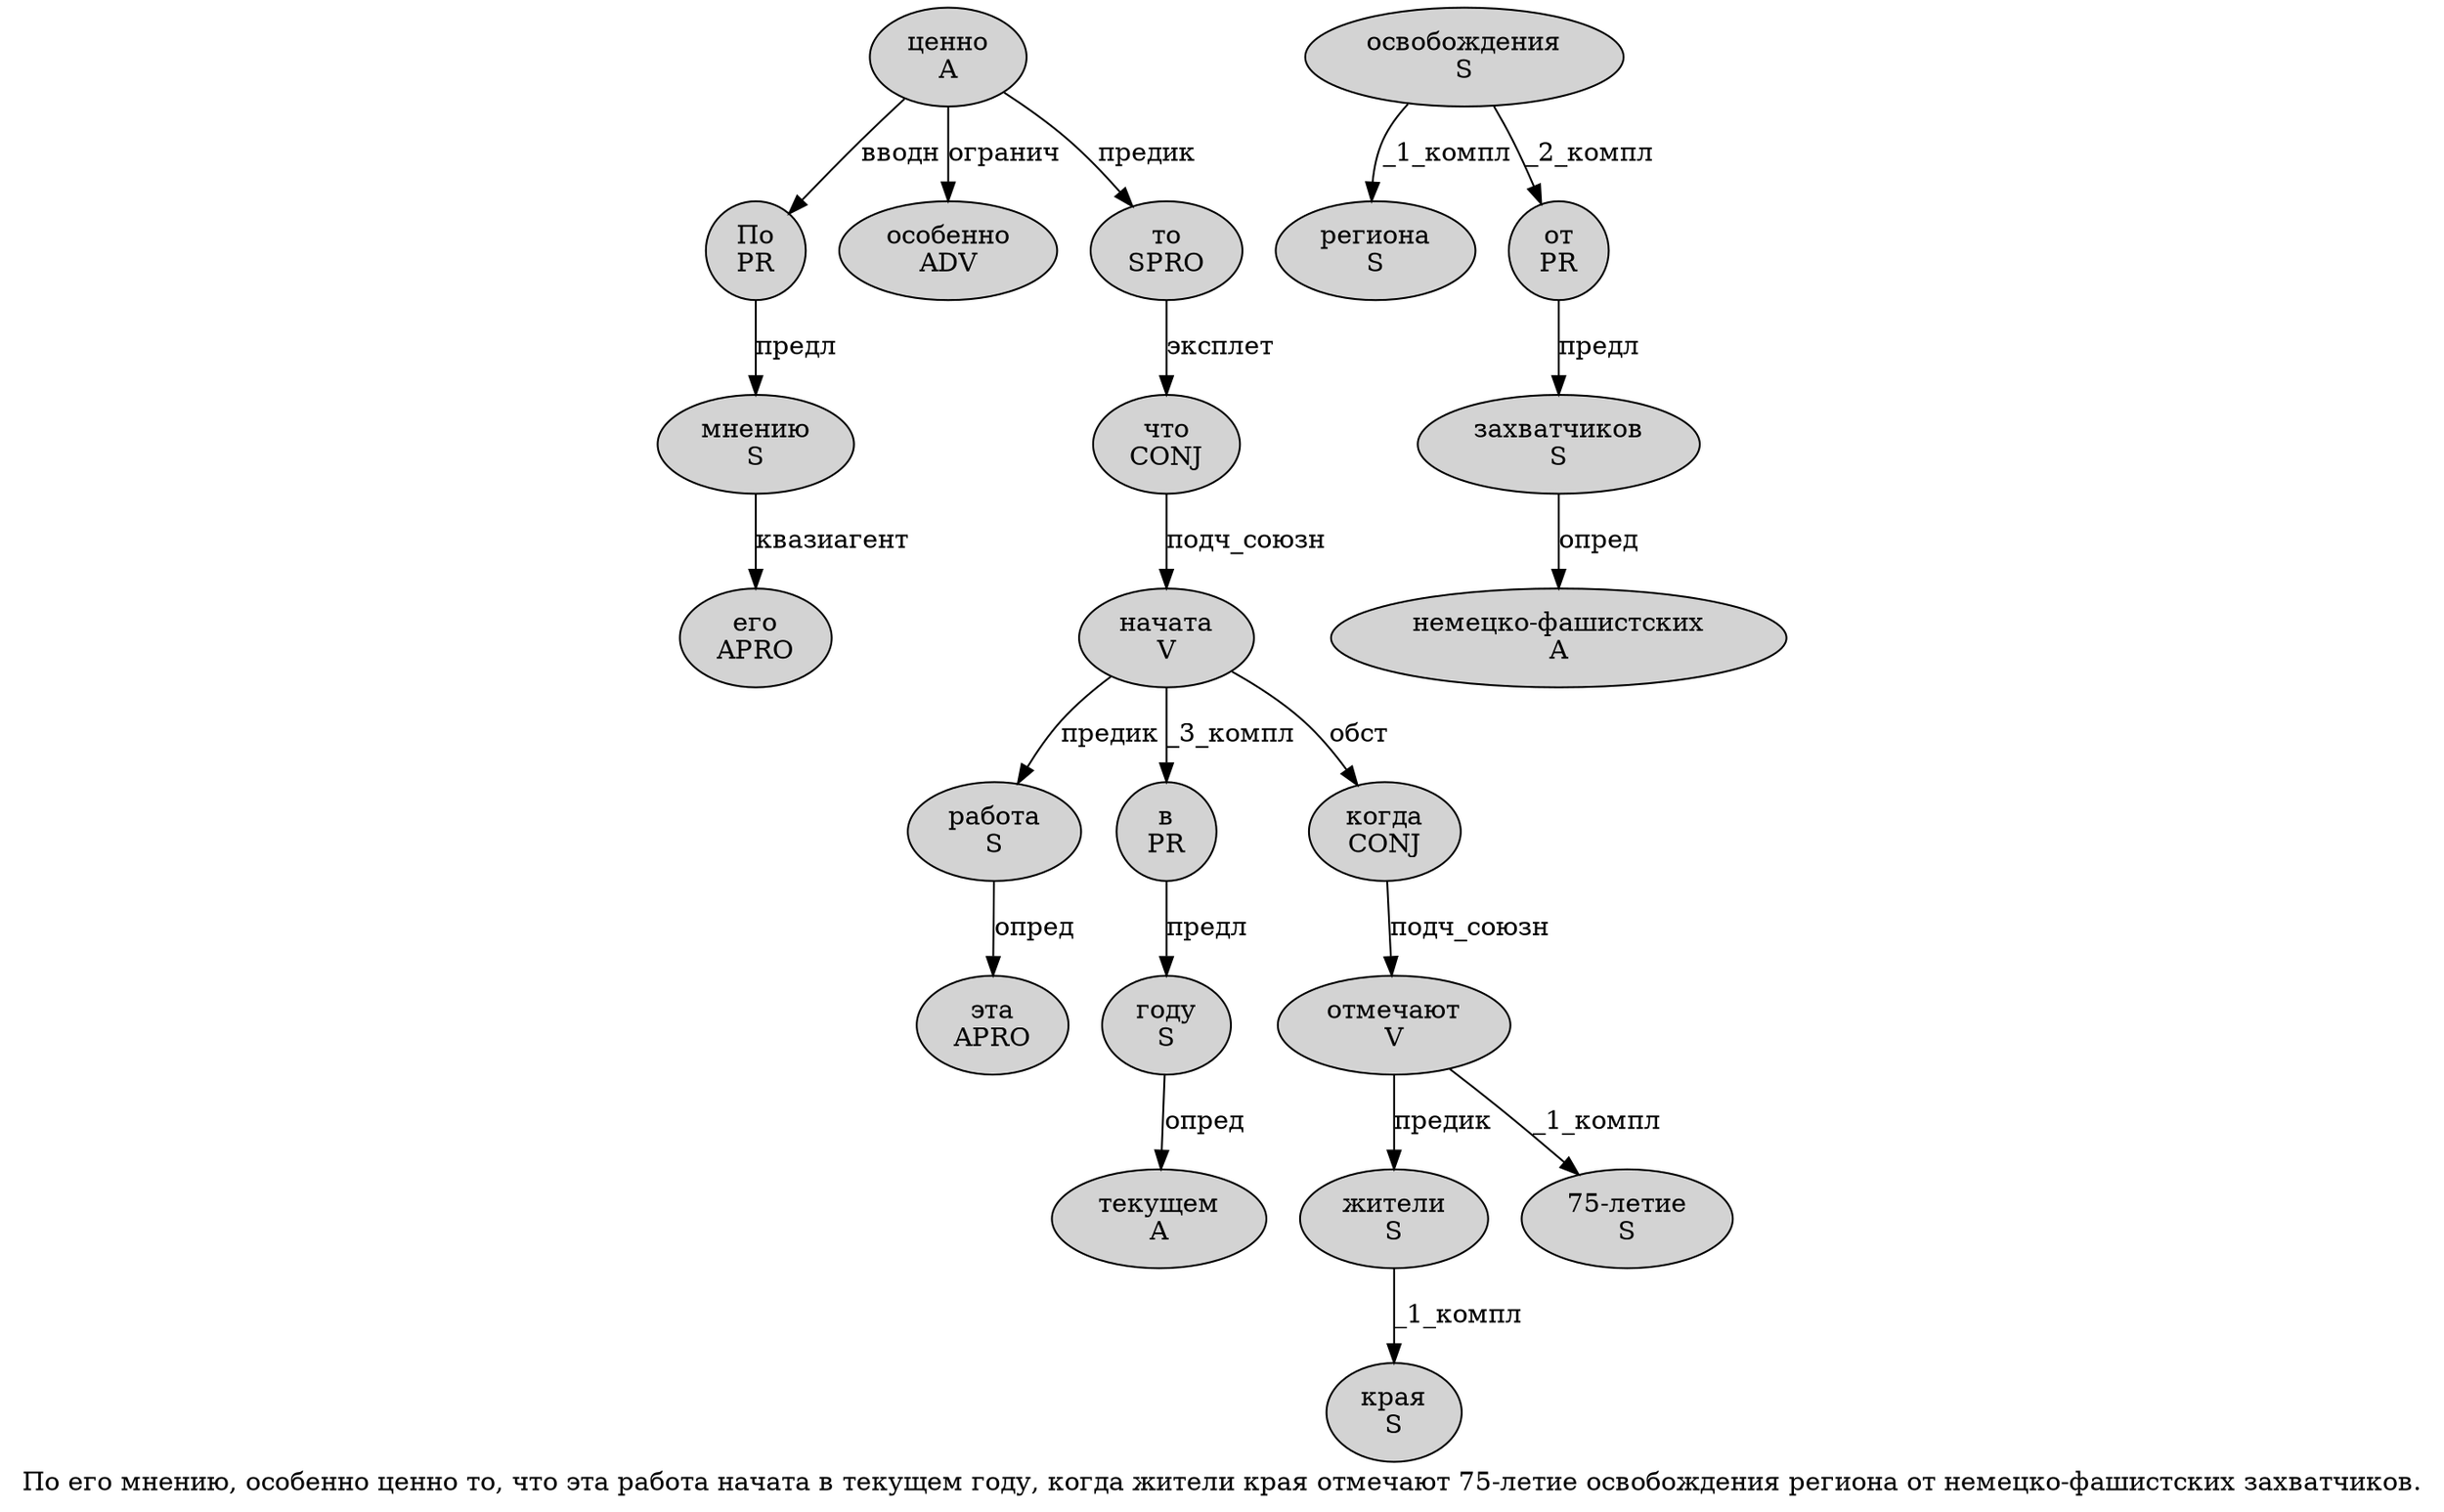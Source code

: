 digraph SENTENCE_1036 {
	graph [label="По его мнению, особенно ценно то, что эта работа начата в текущем году, когда жители края отмечают 75-летие освобождения региона от немецко-фашистских захватчиков."]
	node [style=filled]
		0 [label="По
PR" color="" fillcolor=lightgray penwidth=1 shape=ellipse]
		1 [label="его
APRO" color="" fillcolor=lightgray penwidth=1 shape=ellipse]
		2 [label="мнению
S" color="" fillcolor=lightgray penwidth=1 shape=ellipse]
		4 [label="особенно
ADV" color="" fillcolor=lightgray penwidth=1 shape=ellipse]
		5 [label="ценно
A" color="" fillcolor=lightgray penwidth=1 shape=ellipse]
		6 [label="то
SPRO" color="" fillcolor=lightgray penwidth=1 shape=ellipse]
		8 [label="что
CONJ" color="" fillcolor=lightgray penwidth=1 shape=ellipse]
		9 [label="эта
APRO" color="" fillcolor=lightgray penwidth=1 shape=ellipse]
		10 [label="работа
S" color="" fillcolor=lightgray penwidth=1 shape=ellipse]
		11 [label="начата
V" color="" fillcolor=lightgray penwidth=1 shape=ellipse]
		12 [label="в
PR" color="" fillcolor=lightgray penwidth=1 shape=ellipse]
		13 [label="текущем
A" color="" fillcolor=lightgray penwidth=1 shape=ellipse]
		14 [label="году
S" color="" fillcolor=lightgray penwidth=1 shape=ellipse]
		16 [label="когда
CONJ" color="" fillcolor=lightgray penwidth=1 shape=ellipse]
		17 [label="жители
S" color="" fillcolor=lightgray penwidth=1 shape=ellipse]
		18 [label="края
S" color="" fillcolor=lightgray penwidth=1 shape=ellipse]
		19 [label="отмечают
V" color="" fillcolor=lightgray penwidth=1 shape=ellipse]
		20 [label="75-летие
S" color="" fillcolor=lightgray penwidth=1 shape=ellipse]
		21 [label="освобождения
S" color="" fillcolor=lightgray penwidth=1 shape=ellipse]
		22 [label="региона
S" color="" fillcolor=lightgray penwidth=1 shape=ellipse]
		23 [label="от
PR" color="" fillcolor=lightgray penwidth=1 shape=ellipse]
		24 [label="немецко-фашистских
A" color="" fillcolor=lightgray penwidth=1 shape=ellipse]
		25 [label="захватчиков
S" color="" fillcolor=lightgray penwidth=1 shape=ellipse]
			6 -> 8 [label="эксплет"]
			8 -> 11 [label="подч_союзн"]
			0 -> 2 [label="предл"]
			2 -> 1 [label="квазиагент"]
			10 -> 9 [label="опред"]
			23 -> 25 [label="предл"]
			17 -> 18 [label="_1_компл"]
			21 -> 22 [label="_1_компл"]
			21 -> 23 [label="_2_компл"]
			11 -> 10 [label="предик"]
			11 -> 12 [label="_3_компл"]
			11 -> 16 [label="обст"]
			25 -> 24 [label="опред"]
			5 -> 0 [label="вводн"]
			5 -> 4 [label="огранич"]
			5 -> 6 [label="предик"]
			19 -> 17 [label="предик"]
			19 -> 20 [label="_1_компл"]
			12 -> 14 [label="предл"]
			16 -> 19 [label="подч_союзн"]
			14 -> 13 [label="опред"]
}